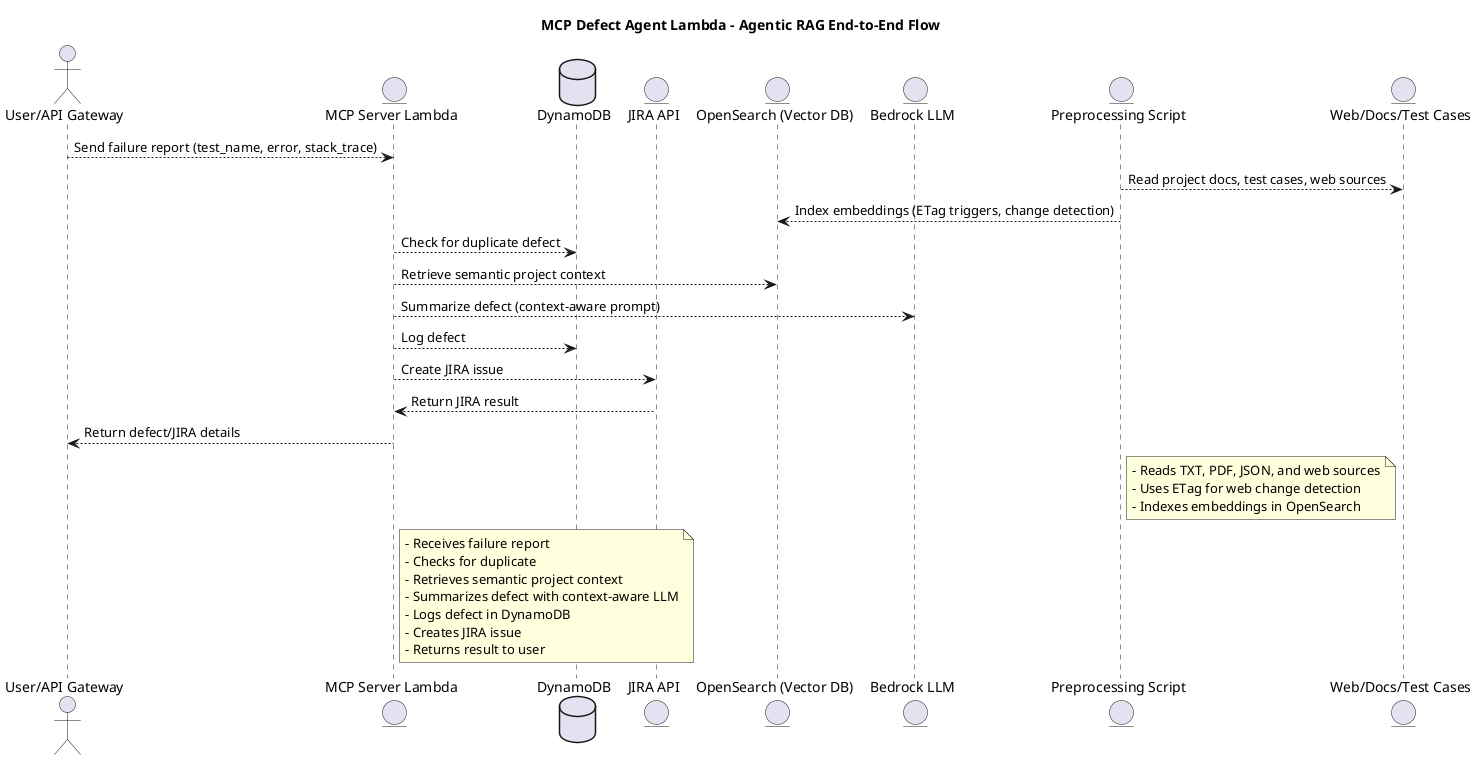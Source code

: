 @startuml MCPDefectAgentLambdaE2E
title MCP Defect Agent Lambda - Agentic RAG End-to-End Flow

actor "User/API Gateway" as User
entity "MCP Server Lambda" as Lambda
database "DynamoDB" as Dynamo
entity "JIRA API" as JIRA
entity "OpenSearch (Vector DB)" as OpenSearch
entity "Bedrock LLM" as BedrockLLM
entity "Preprocessing Script" as Preprocess
entity "Web/Docs/Test Cases" as Sources

User --> Lambda : Send failure report (test_name, error, stack_trace)
Preprocess --> Sources : Read project docs, test cases, web sources
Preprocess --> OpenSearch : Index embeddings (ETag triggers, change detection)
Lambda --> Dynamo : Check for duplicate defect
Lambda --> OpenSearch : Retrieve semantic project context
Lambda --> BedrockLLM : Summarize defect (context-aware prompt)
Lambda --> Dynamo : Log defect
Lambda --> JIRA : Create JIRA issue
JIRA --> Lambda : Return JIRA result
Lambda --> User : Return defect/JIRA details

note right of Preprocess
- Reads TXT, PDF, JSON, and web sources
- Uses ETag for web change detection
- Indexes embeddings in OpenSearch
end note

note right of Lambda
- Receives failure report
- Checks for duplicate
- Retrieves semantic project context
- Summarizes defect with context-aware LLM
- Logs defect in DynamoDB
- Creates JIRA issue
- Returns result to user
end note

@enduml